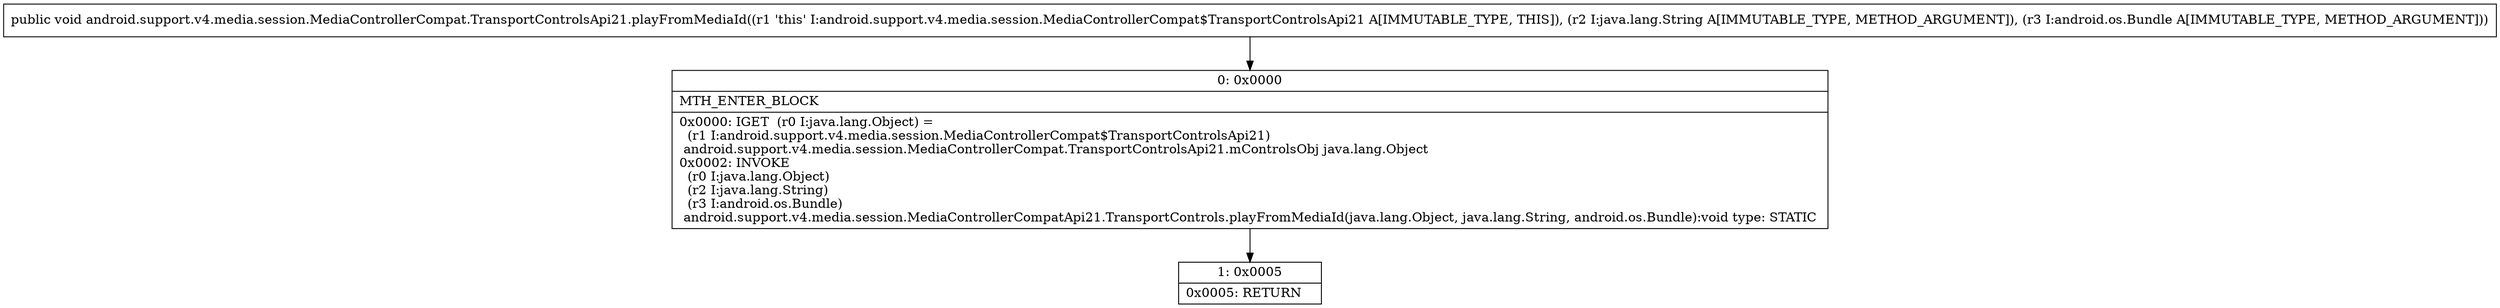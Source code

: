 digraph "CFG forandroid.support.v4.media.session.MediaControllerCompat.TransportControlsApi21.playFromMediaId(Ljava\/lang\/String;Landroid\/os\/Bundle;)V" {
Node_0 [shape=record,label="{0\:\ 0x0000|MTH_ENTER_BLOCK\l|0x0000: IGET  (r0 I:java.lang.Object) = \l  (r1 I:android.support.v4.media.session.MediaControllerCompat$TransportControlsApi21)\l android.support.v4.media.session.MediaControllerCompat.TransportControlsApi21.mControlsObj java.lang.Object \l0x0002: INVOKE  \l  (r0 I:java.lang.Object)\l  (r2 I:java.lang.String)\l  (r3 I:android.os.Bundle)\l android.support.v4.media.session.MediaControllerCompatApi21.TransportControls.playFromMediaId(java.lang.Object, java.lang.String, android.os.Bundle):void type: STATIC \l}"];
Node_1 [shape=record,label="{1\:\ 0x0005|0x0005: RETURN   \l}"];
MethodNode[shape=record,label="{public void android.support.v4.media.session.MediaControllerCompat.TransportControlsApi21.playFromMediaId((r1 'this' I:android.support.v4.media.session.MediaControllerCompat$TransportControlsApi21 A[IMMUTABLE_TYPE, THIS]), (r2 I:java.lang.String A[IMMUTABLE_TYPE, METHOD_ARGUMENT]), (r3 I:android.os.Bundle A[IMMUTABLE_TYPE, METHOD_ARGUMENT])) }"];
MethodNode -> Node_0;
Node_0 -> Node_1;
}

